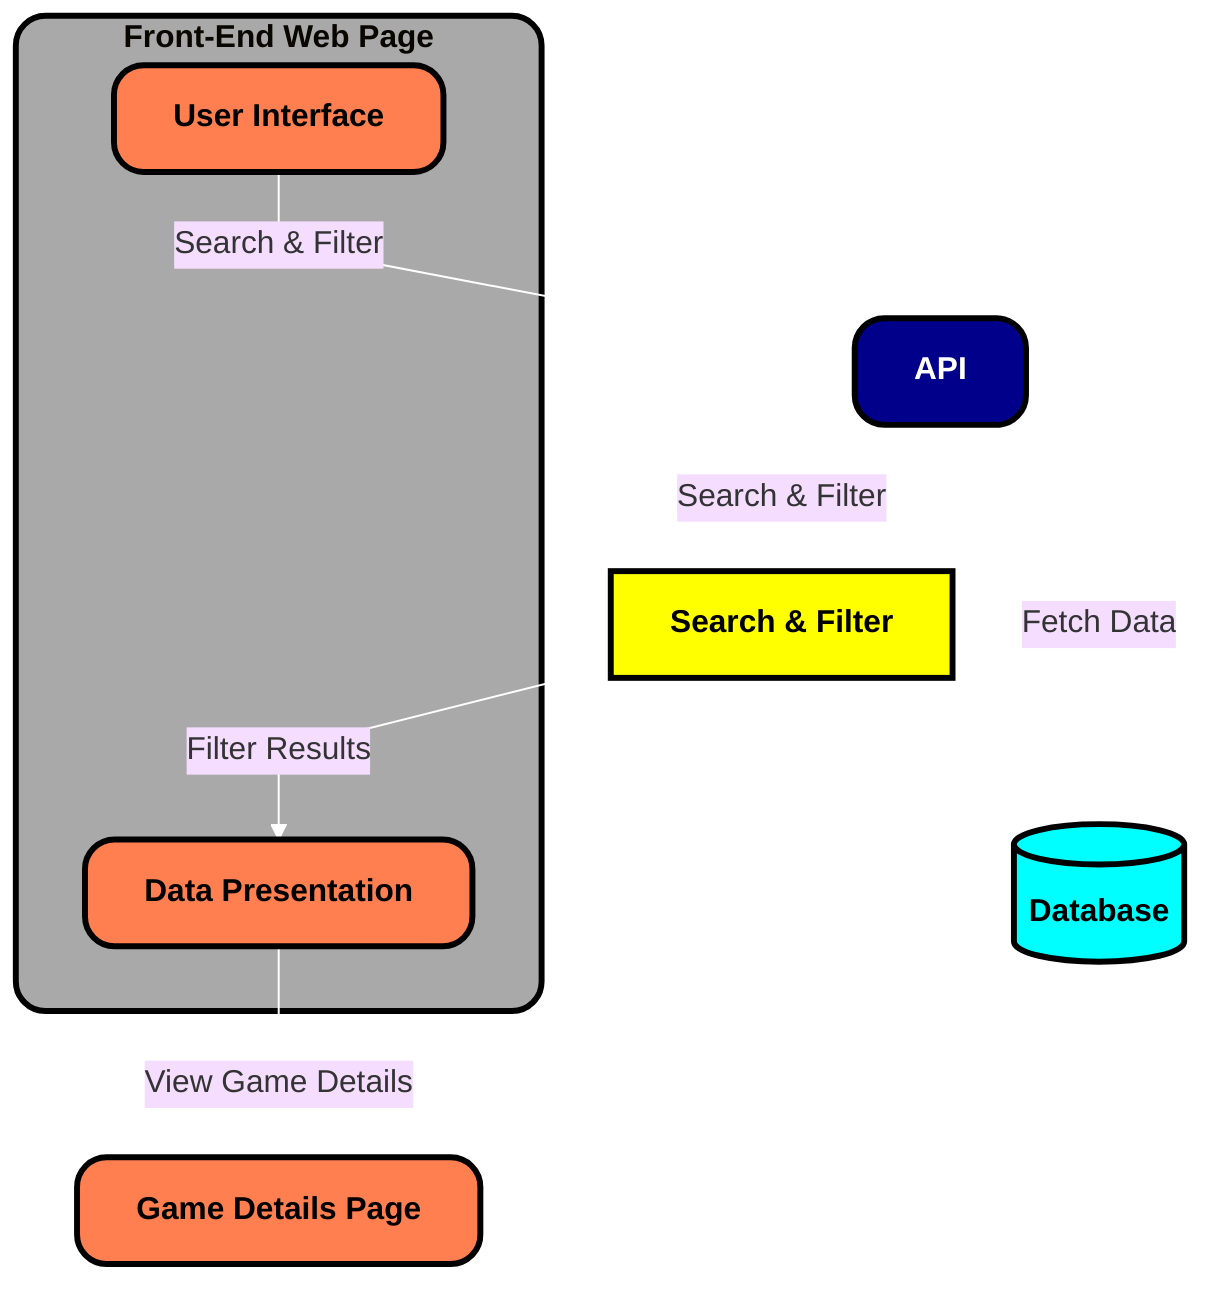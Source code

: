 %%{ init : { 
  "theme" : "base",
  "themeVariables": {
    "lineColor": "white"
  },
  "flowchart": { "curve": "linear" }
}}%%


flowchart TD

%% Subgraph for Front-End Web Page
subgraph A[Front-End Web Page]
    B[User Interface]:::frontStyle
    D[Data Presentation]:::frontStyle
end

A:::subStyle

C[API]:::backStyle
E[Search & Filter]:::toolStyle
H[(Database)]:::cloudStyle
F[Game Details Page]:::frontStyle

%% Define connections with actions
B -->|Search & Filter| C
C --->|Fetch Data| H
C -->|Search & Filter| E
E -->|Filter Results| D
D -->|View Game Details| F


%% Apply custom styles
classDef subStyle fill:darkgrey, rx:15, ry:15, stroke:black, stroke-width:3px, font-weight:bold;
classDef cloudStyle fill:cyan, color:black, stroke:black, stroke-width:3px, font-weight:bold;
classDef backStyle fill:darkblue, color:white, rx:15, ry:15, stroke:black, stroke-width:3px, font-weight:bold;
classDef frontStyle fill:coral, color:black, rx:15, ry:15, stroke:black, stroke-width:3px, font-weight:bold;
classDef toolStyle fill:yellow, color:black, stroke:black, stroke-width:3px, font-weight:bold;